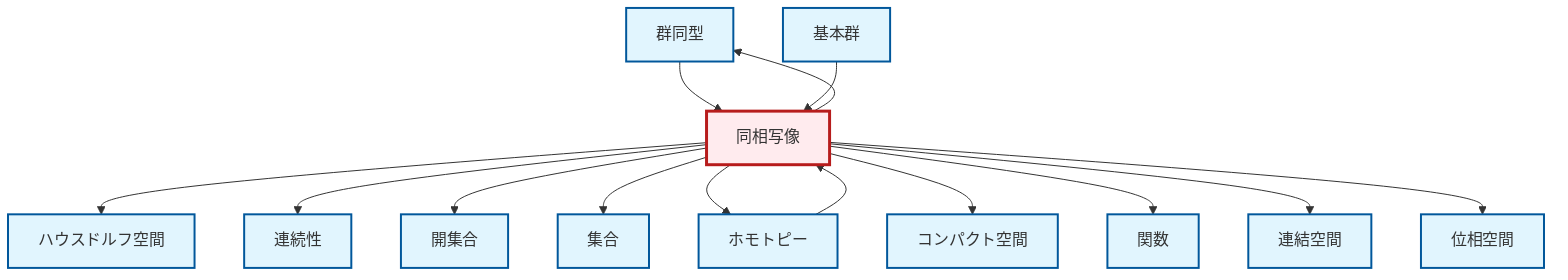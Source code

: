 graph TD
    classDef definition fill:#e1f5fe,stroke:#01579b,stroke-width:2px
    classDef theorem fill:#f3e5f5,stroke:#4a148c,stroke-width:2px
    classDef axiom fill:#fff3e0,stroke:#e65100,stroke-width:2px
    classDef example fill:#e8f5e9,stroke:#1b5e20,stroke-width:2px
    classDef current fill:#ffebee,stroke:#b71c1c,stroke-width:3px
    def-set["集合"]:::definition
    def-function["関数"]:::definition
    def-isomorphism["群同型"]:::definition
    def-compact["コンパクト空間"]:::definition
    def-hausdorff["ハウスドルフ空間"]:::definition
    def-homotopy["ホモトピー"]:::definition
    def-topological-space["位相空間"]:::definition
    def-continuity["連続性"]:::definition
    def-fundamental-group["基本群"]:::definition
    def-connected["連結空間"]:::definition
    def-open-set["開集合"]:::definition
    def-homeomorphism["同相写像"]:::definition
    def-isomorphism --> def-homeomorphism
    def-homeomorphism --> def-hausdorff
    def-homeomorphism --> def-continuity
    def-homeomorphism --> def-open-set
    def-homeomorphism --> def-set
    def-homeomorphism --> def-homotopy
    def-homeomorphism --> def-isomorphism
    def-homeomorphism --> def-compact
    def-homeomorphism --> def-function
    def-fundamental-group --> def-homeomorphism
    def-homeomorphism --> def-connected
    def-homotopy --> def-homeomorphism
    def-homeomorphism --> def-topological-space
    class def-homeomorphism current